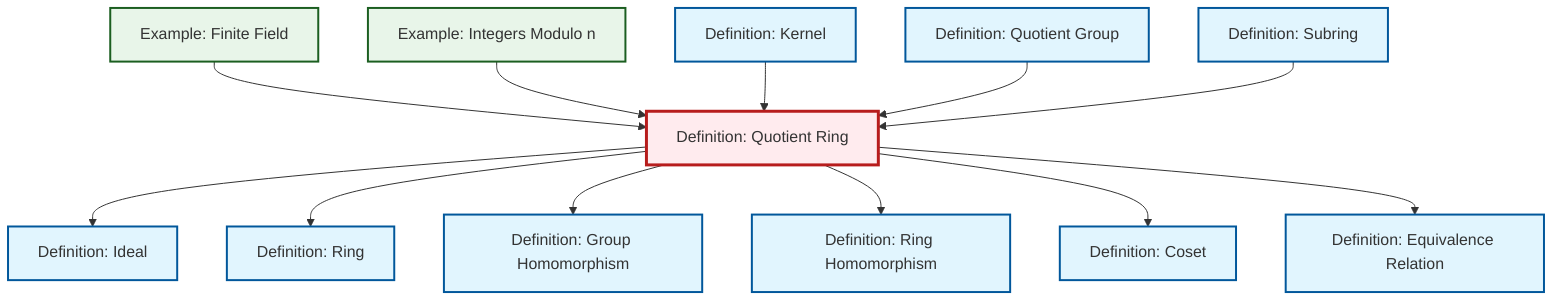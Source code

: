 graph TD
    classDef definition fill:#e1f5fe,stroke:#01579b,stroke-width:2px
    classDef theorem fill:#f3e5f5,stroke:#4a148c,stroke-width:2px
    classDef axiom fill:#fff3e0,stroke:#e65100,stroke-width:2px
    classDef example fill:#e8f5e9,stroke:#1b5e20,stroke-width:2px
    classDef current fill:#ffebee,stroke:#b71c1c,stroke-width:3px
    ex-finite-field["Example: Finite Field"]:::example
    def-ring-homomorphism["Definition: Ring Homomorphism"]:::definition
    def-kernel["Definition: Kernel"]:::definition
    def-ideal["Definition: Ideal"]:::definition
    def-quotient-group["Definition: Quotient Group"]:::definition
    def-equivalence-relation["Definition: Equivalence Relation"]:::definition
    def-coset["Definition: Coset"]:::definition
    def-subring["Definition: Subring"]:::definition
    ex-quotient-integers-mod-n["Example: Integers Modulo n"]:::example
    def-quotient-ring["Definition: Quotient Ring"]:::definition
    def-homomorphism["Definition: Group Homomorphism"]:::definition
    def-ring["Definition: Ring"]:::definition
    def-quotient-ring --> def-ideal
    ex-finite-field --> def-quotient-ring
    def-quotient-ring --> def-ring
    ex-quotient-integers-mod-n --> def-quotient-ring
    def-quotient-ring --> def-homomorphism
    def-kernel --> def-quotient-ring
    def-quotient-group --> def-quotient-ring
    def-quotient-ring --> def-ring-homomorphism
    def-subring --> def-quotient-ring
    def-quotient-ring --> def-coset
    def-quotient-ring --> def-equivalence-relation
    class def-quotient-ring current